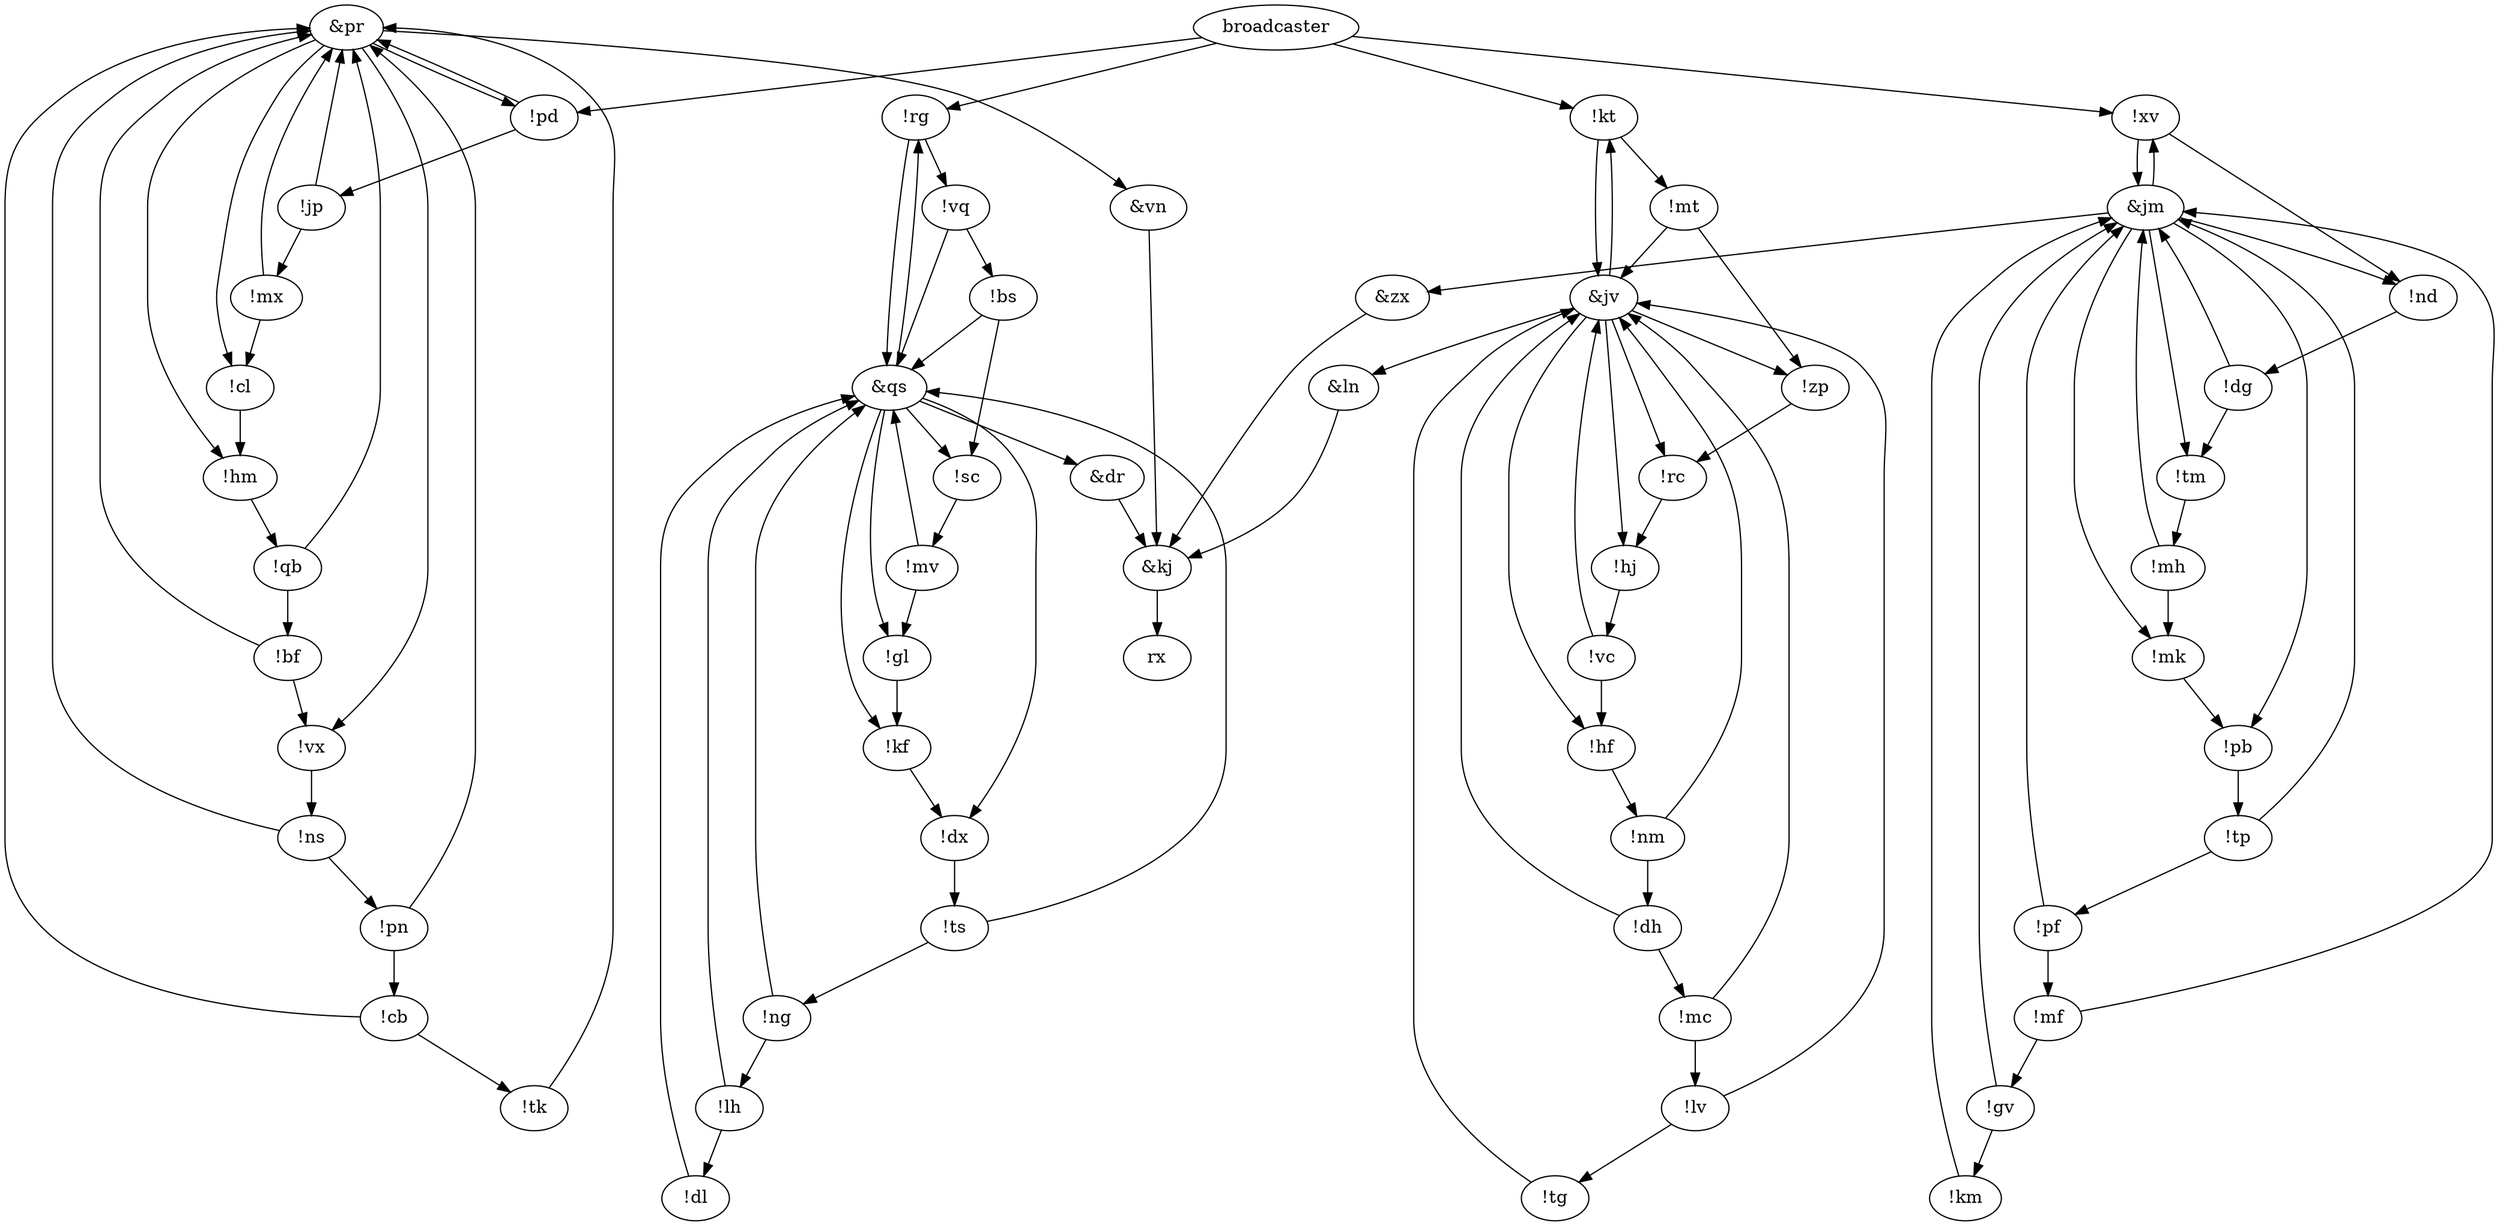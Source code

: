 digraph G {
"&pr" -> {"!pd" "!vx" "&vn" "!cl" "!hm"}
"!hm" -> "!qb"
"!nm" -> {"!dh" "&jv"}
"!lv" -> {"&jv" "!tg"}
"!dg" -> {"!tm" "&jm"}
"!mt" -> {"&jv" "!zp"}
"&ln" -> "&kj"
"&kj" -> rx
"&dr" -> "&kj"
"!dx" -> "!ts"
"&qs" -> {"!kf" "&dr" "!sc" "!rg" "!gl" "!dx"}
"!dh" -> {"&jv" "!mc"}
"!rg" -> {"&qs" "!vq"}
"!kt" -> {"&jv" "!mt"}
"!lh" -> {"&qs" "!dl"}
"!tp" -> {"!pf" "&jm"}
"!bf" -> {"!vx" "&pr"}
"!mv" -> {"&qs" "!gl"}
"!ts" -> {"!ng" "&qs"}
"!kf" -> "!dx"
"!gv" -> {"&jm" "!km"}
"!dl" -> "&qs"
"!nd" -> "!dg"
"!km" -> "&jm"
"!ns" -> {"&pr" "!pn"}
"!gl" -> "!kf"
"!pd" -> {"&pr" "!jp"}
"!xv" -> {"!nd" "&jm"}
"!hf" -> "!nm"
"!vx" -> "!ns"
"!vq" -> {"!bs" "&qs"}
"!sc" -> "!mv"
"&jv" -> {"!hj" "!rc" "!kt" "&ln" "!zp" "!hf"}
"!rc" -> "!hj"
"!jp" -> {"!mx" "&pr"}
"!mf" -> {"!gv" "&jm"}
"&zx" -> "&kj"
"!tg" -> "&jv"
"!bs" -> {"!sc" "&qs"}
"!ng" -> {"&qs" "!lh"}
"!tk" -> "&pr"
"!qb" -> {"!bf" "&pr"}
"!pn" -> {"&pr" "!cb"}
"!cl" -> "!hm"
"!pb" -> "!tp"
broadcaster -> {"!kt" "!pd" "!xv" "!rg"}
"&jm" -> {"!pb" "!tm" "&zx" "!mk" "!xv" "!nd"}
"!vc" -> {"&jv" "!hf"}
"!mc" -> {"&jv" "!lv"}
"!mk" -> "!pb"
"!tm" -> "!mh"
"!cb" -> {"&pr" "!tk"}
"!hj" -> "!vc"
"!zp" -> "!rc"
"!mh" -> {"!mk" "&jm"}
"!pf" -> {"!mf" "&jm"}
"!mx" -> {"!cl" "&pr"}
"&vn" -> "&kj"
}
